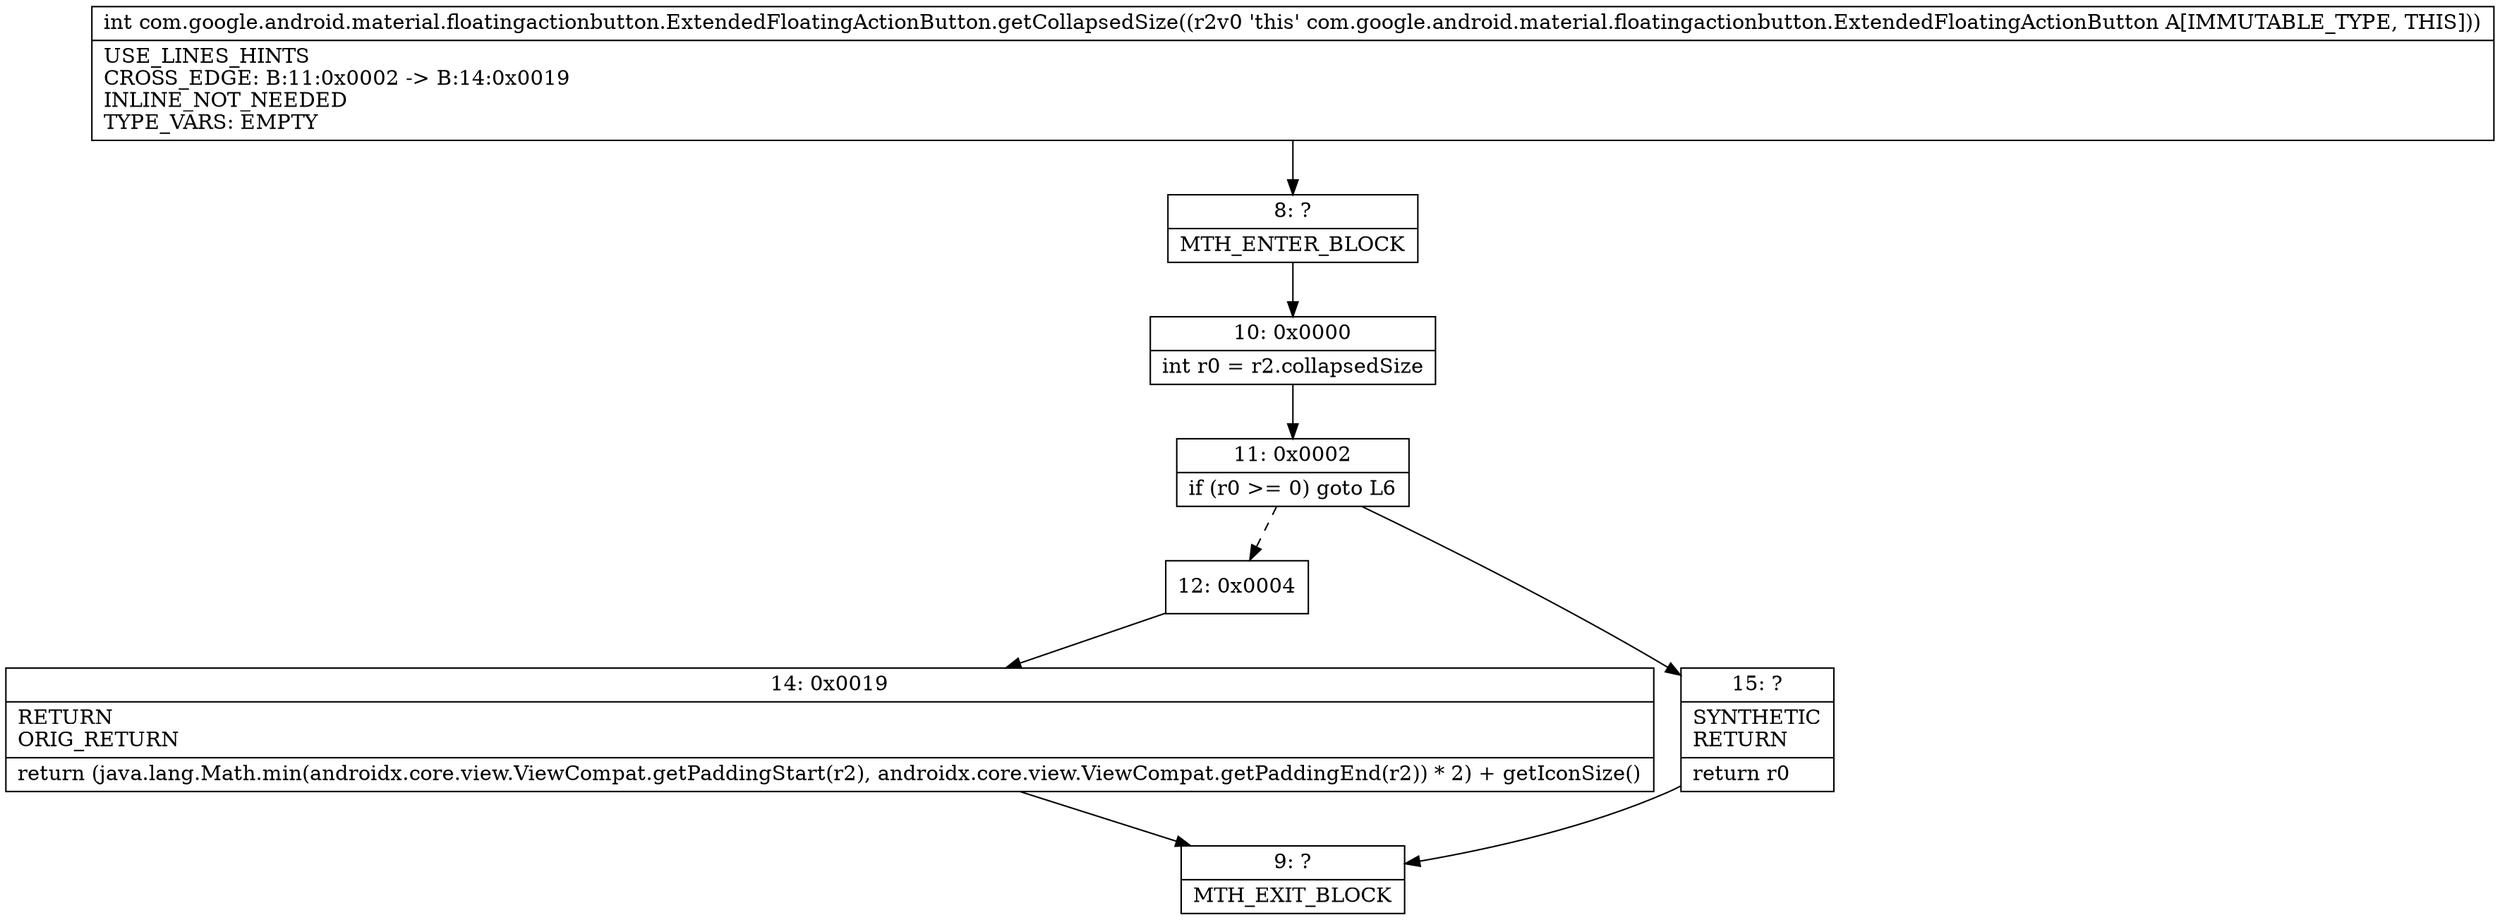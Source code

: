 digraph "CFG forcom.google.android.material.floatingactionbutton.ExtendedFloatingActionButton.getCollapsedSize()I" {
Node_8 [shape=record,label="{8\:\ ?|MTH_ENTER_BLOCK\l}"];
Node_10 [shape=record,label="{10\:\ 0x0000|int r0 = r2.collapsedSize\l}"];
Node_11 [shape=record,label="{11\:\ 0x0002|if (r0 \>= 0) goto L6\l}"];
Node_12 [shape=record,label="{12\:\ 0x0004}"];
Node_14 [shape=record,label="{14\:\ 0x0019|RETURN\lORIG_RETURN\l|return (java.lang.Math.min(androidx.core.view.ViewCompat.getPaddingStart(r2), androidx.core.view.ViewCompat.getPaddingEnd(r2)) * 2) + getIconSize()\l}"];
Node_9 [shape=record,label="{9\:\ ?|MTH_EXIT_BLOCK\l}"];
Node_15 [shape=record,label="{15\:\ ?|SYNTHETIC\lRETURN\l|return r0\l}"];
MethodNode[shape=record,label="{int com.google.android.material.floatingactionbutton.ExtendedFloatingActionButton.getCollapsedSize((r2v0 'this' com.google.android.material.floatingactionbutton.ExtendedFloatingActionButton A[IMMUTABLE_TYPE, THIS]))  | USE_LINES_HINTS\lCROSS_EDGE: B:11:0x0002 \-\> B:14:0x0019\lINLINE_NOT_NEEDED\lTYPE_VARS: EMPTY\l}"];
MethodNode -> Node_8;Node_8 -> Node_10;
Node_10 -> Node_11;
Node_11 -> Node_12[style=dashed];
Node_11 -> Node_15;
Node_12 -> Node_14;
Node_14 -> Node_9;
Node_15 -> Node_9;
}

